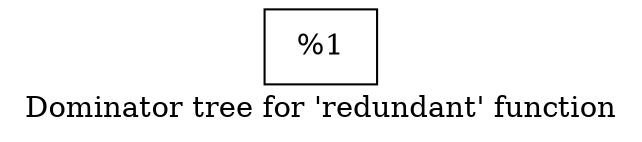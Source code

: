 digraph "Dominator tree for 'redundant' function" {
	label="Dominator tree for 'redundant' function";

	Node0x1e8fff0 [shape=record,label="{%1}"];
}
